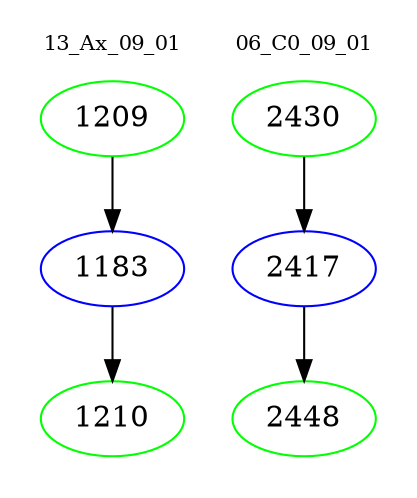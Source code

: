 digraph{
subgraph cluster_0 {
color = white
label = "13_Ax_09_01";
fontsize=10;
T0_1209 [label="1209", color="green"]
T0_1209 -> T0_1183 [color="black"]
T0_1183 [label="1183", color="blue"]
T0_1183 -> T0_1210 [color="black"]
T0_1210 [label="1210", color="green"]
}
subgraph cluster_1 {
color = white
label = "06_C0_09_01";
fontsize=10;
T1_2430 [label="2430", color="green"]
T1_2430 -> T1_2417 [color="black"]
T1_2417 [label="2417", color="blue"]
T1_2417 -> T1_2448 [color="black"]
T1_2448 [label="2448", color="green"]
}
}

